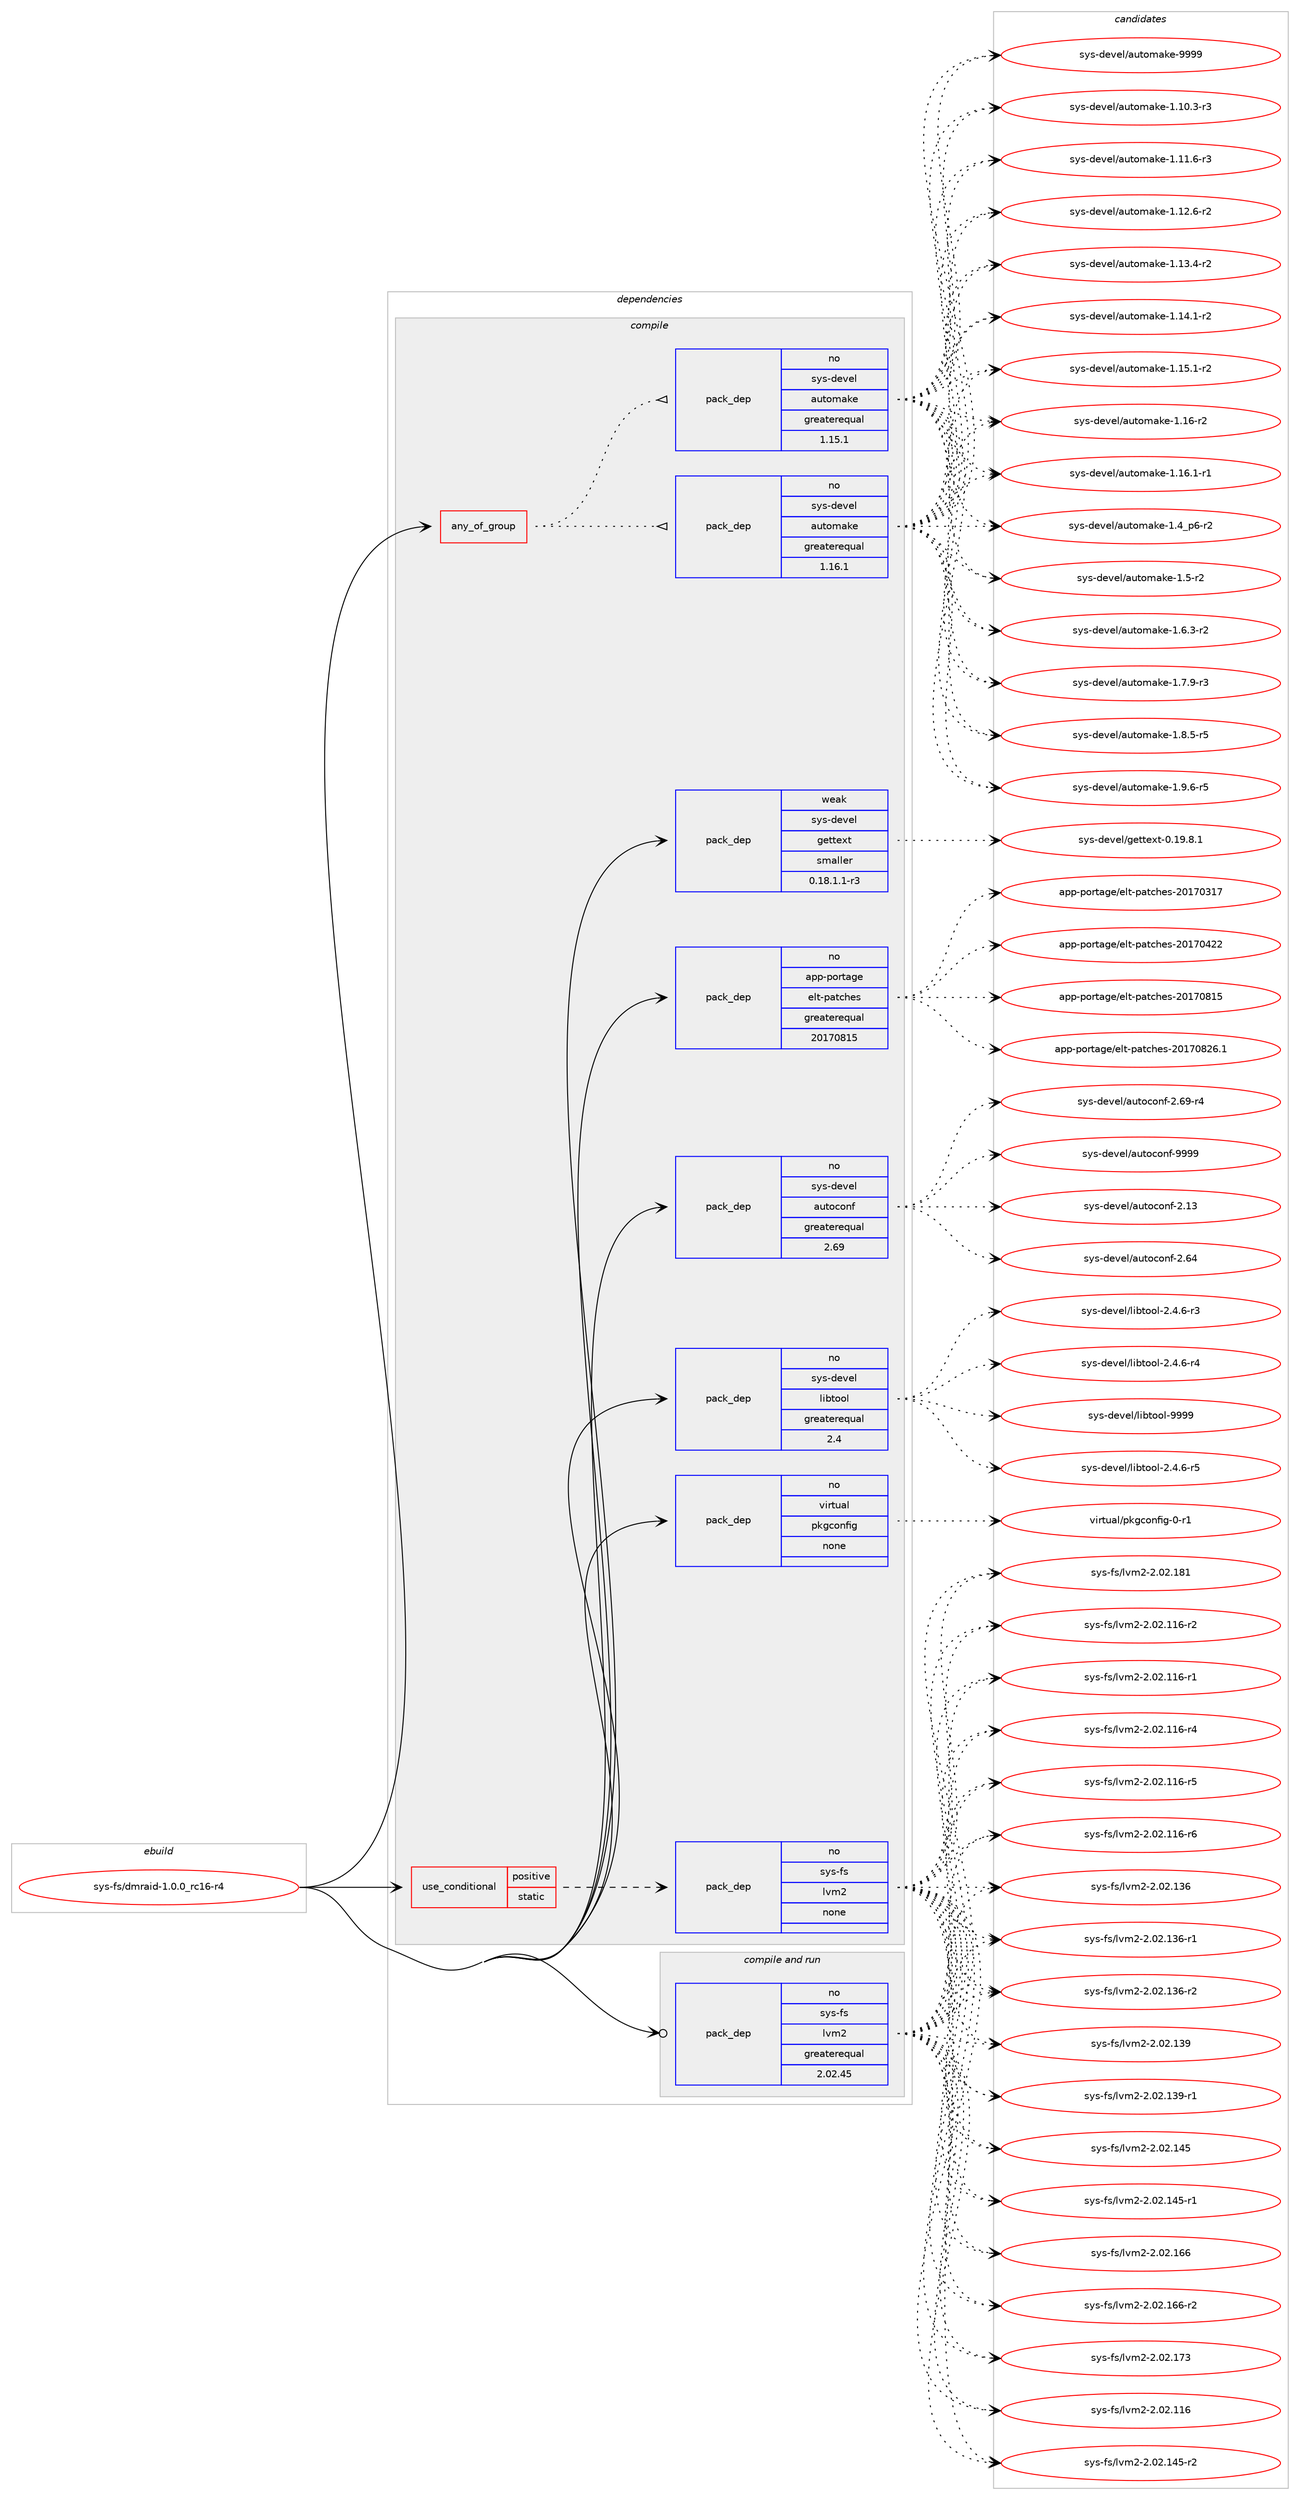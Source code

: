 digraph prolog {

# *************
# Graph options
# *************

newrank=true;
concentrate=true;
compound=true;
graph [rankdir=LR,fontname=Helvetica,fontsize=10,ranksep=1.5];#, ranksep=2.5, nodesep=0.2];
edge  [arrowhead=vee];
node  [fontname=Helvetica,fontsize=10];

# **********
# The ebuild
# **********

subgraph cluster_leftcol {
color=gray;
rank=same;
label=<<i>ebuild</i>>;
id [label="sys-fs/dmraid-1.0.0_rc16-r4", color=red, width=4, href="../sys-fs/dmraid-1.0.0_rc16-r4.svg"];
}

# ****************
# The dependencies
# ****************

subgraph cluster_midcol {
color=gray;
label=<<i>dependencies</i>>;
subgraph cluster_compile {
fillcolor="#eeeeee";
style=filled;
label=<<i>compile</i>>;
subgraph any151 {
dependency6496 [label=<<TABLE BORDER="0" CELLBORDER="1" CELLSPACING="0" CELLPADDING="4"><TR><TD CELLPADDING="10">any_of_group</TD></TR></TABLE>>, shape=none, color=red];subgraph pack5252 {
dependency6497 [label=<<TABLE BORDER="0" CELLBORDER="1" CELLSPACING="0" CELLPADDING="4" WIDTH="220"><TR><TD ROWSPAN="6" CELLPADDING="30">pack_dep</TD></TR><TR><TD WIDTH="110">no</TD></TR><TR><TD>sys-devel</TD></TR><TR><TD>automake</TD></TR><TR><TD>greaterequal</TD></TR><TR><TD>1.16.1</TD></TR></TABLE>>, shape=none, color=blue];
}
dependency6496:e -> dependency6497:w [weight=20,style="dotted",arrowhead="oinv"];
subgraph pack5253 {
dependency6498 [label=<<TABLE BORDER="0" CELLBORDER="1" CELLSPACING="0" CELLPADDING="4" WIDTH="220"><TR><TD ROWSPAN="6" CELLPADDING="30">pack_dep</TD></TR><TR><TD WIDTH="110">no</TD></TR><TR><TD>sys-devel</TD></TR><TR><TD>automake</TD></TR><TR><TD>greaterequal</TD></TR><TR><TD>1.15.1</TD></TR></TABLE>>, shape=none, color=blue];
}
dependency6496:e -> dependency6498:w [weight=20,style="dotted",arrowhead="oinv"];
}
id:e -> dependency6496:w [weight=20,style="solid",arrowhead="vee"];
subgraph cond1084 {
dependency6499 [label=<<TABLE BORDER="0" CELLBORDER="1" CELLSPACING="0" CELLPADDING="4"><TR><TD ROWSPAN="3" CELLPADDING="10">use_conditional</TD></TR><TR><TD>positive</TD></TR><TR><TD>static</TD></TR></TABLE>>, shape=none, color=red];
subgraph pack5254 {
dependency6500 [label=<<TABLE BORDER="0" CELLBORDER="1" CELLSPACING="0" CELLPADDING="4" WIDTH="220"><TR><TD ROWSPAN="6" CELLPADDING="30">pack_dep</TD></TR><TR><TD WIDTH="110">no</TD></TR><TR><TD>sys-fs</TD></TR><TR><TD>lvm2</TD></TR><TR><TD>none</TD></TR><TR><TD></TD></TR></TABLE>>, shape=none, color=blue];
}
dependency6499:e -> dependency6500:w [weight=20,style="dashed",arrowhead="vee"];
}
id:e -> dependency6499:w [weight=20,style="solid",arrowhead="vee"];
subgraph pack5255 {
dependency6501 [label=<<TABLE BORDER="0" CELLBORDER="1" CELLSPACING="0" CELLPADDING="4" WIDTH="220"><TR><TD ROWSPAN="6" CELLPADDING="30">pack_dep</TD></TR><TR><TD WIDTH="110">no</TD></TR><TR><TD>app-portage</TD></TR><TR><TD>elt-patches</TD></TR><TR><TD>greaterequal</TD></TR><TR><TD>20170815</TD></TR></TABLE>>, shape=none, color=blue];
}
id:e -> dependency6501:w [weight=20,style="solid",arrowhead="vee"];
subgraph pack5256 {
dependency6502 [label=<<TABLE BORDER="0" CELLBORDER="1" CELLSPACING="0" CELLPADDING="4" WIDTH="220"><TR><TD ROWSPAN="6" CELLPADDING="30">pack_dep</TD></TR><TR><TD WIDTH="110">no</TD></TR><TR><TD>sys-devel</TD></TR><TR><TD>autoconf</TD></TR><TR><TD>greaterequal</TD></TR><TR><TD>2.69</TD></TR></TABLE>>, shape=none, color=blue];
}
id:e -> dependency6502:w [weight=20,style="solid",arrowhead="vee"];
subgraph pack5257 {
dependency6503 [label=<<TABLE BORDER="0" CELLBORDER="1" CELLSPACING="0" CELLPADDING="4" WIDTH="220"><TR><TD ROWSPAN="6" CELLPADDING="30">pack_dep</TD></TR><TR><TD WIDTH="110">no</TD></TR><TR><TD>sys-devel</TD></TR><TR><TD>libtool</TD></TR><TR><TD>greaterequal</TD></TR><TR><TD>2.4</TD></TR></TABLE>>, shape=none, color=blue];
}
id:e -> dependency6503:w [weight=20,style="solid",arrowhead="vee"];
subgraph pack5258 {
dependency6504 [label=<<TABLE BORDER="0" CELLBORDER="1" CELLSPACING="0" CELLPADDING="4" WIDTH="220"><TR><TD ROWSPAN="6" CELLPADDING="30">pack_dep</TD></TR><TR><TD WIDTH="110">no</TD></TR><TR><TD>virtual</TD></TR><TR><TD>pkgconfig</TD></TR><TR><TD>none</TD></TR><TR><TD></TD></TR></TABLE>>, shape=none, color=blue];
}
id:e -> dependency6504:w [weight=20,style="solid",arrowhead="vee"];
subgraph pack5259 {
dependency6505 [label=<<TABLE BORDER="0" CELLBORDER="1" CELLSPACING="0" CELLPADDING="4" WIDTH="220"><TR><TD ROWSPAN="6" CELLPADDING="30">pack_dep</TD></TR><TR><TD WIDTH="110">weak</TD></TR><TR><TD>sys-devel</TD></TR><TR><TD>gettext</TD></TR><TR><TD>smaller</TD></TR><TR><TD>0.18.1.1-r3</TD></TR></TABLE>>, shape=none, color=blue];
}
id:e -> dependency6505:w [weight=20,style="solid",arrowhead="vee"];
}
subgraph cluster_compileandrun {
fillcolor="#eeeeee";
style=filled;
label=<<i>compile and run</i>>;
subgraph pack5260 {
dependency6506 [label=<<TABLE BORDER="0" CELLBORDER="1" CELLSPACING="0" CELLPADDING="4" WIDTH="220"><TR><TD ROWSPAN="6" CELLPADDING="30">pack_dep</TD></TR><TR><TD WIDTH="110">no</TD></TR><TR><TD>sys-fs</TD></TR><TR><TD>lvm2</TD></TR><TR><TD>greaterequal</TD></TR><TR><TD>2.02.45</TD></TR></TABLE>>, shape=none, color=blue];
}
id:e -> dependency6506:w [weight=20,style="solid",arrowhead="odotvee"];
}
subgraph cluster_run {
fillcolor="#eeeeee";
style=filled;
label=<<i>run</i>>;
}
}

# **************
# The candidates
# **************

subgraph cluster_choices {
rank=same;
color=gray;
label=<<i>candidates</i>>;

subgraph choice5252 {
color=black;
nodesep=1;
choice11512111545100101118101108479711711611110997107101454946494846514511451 [label="sys-devel/automake-1.10.3-r3", color=red, width=4,href="../sys-devel/automake-1.10.3-r3.svg"];
choice11512111545100101118101108479711711611110997107101454946494946544511451 [label="sys-devel/automake-1.11.6-r3", color=red, width=4,href="../sys-devel/automake-1.11.6-r3.svg"];
choice11512111545100101118101108479711711611110997107101454946495046544511450 [label="sys-devel/automake-1.12.6-r2", color=red, width=4,href="../sys-devel/automake-1.12.6-r2.svg"];
choice11512111545100101118101108479711711611110997107101454946495146524511450 [label="sys-devel/automake-1.13.4-r2", color=red, width=4,href="../sys-devel/automake-1.13.4-r2.svg"];
choice11512111545100101118101108479711711611110997107101454946495246494511450 [label="sys-devel/automake-1.14.1-r2", color=red, width=4,href="../sys-devel/automake-1.14.1-r2.svg"];
choice11512111545100101118101108479711711611110997107101454946495346494511450 [label="sys-devel/automake-1.15.1-r2", color=red, width=4,href="../sys-devel/automake-1.15.1-r2.svg"];
choice1151211154510010111810110847971171161111099710710145494649544511450 [label="sys-devel/automake-1.16-r2", color=red, width=4,href="../sys-devel/automake-1.16-r2.svg"];
choice11512111545100101118101108479711711611110997107101454946495446494511449 [label="sys-devel/automake-1.16.1-r1", color=red, width=4,href="../sys-devel/automake-1.16.1-r1.svg"];
choice115121115451001011181011084797117116111109971071014549465295112544511450 [label="sys-devel/automake-1.4_p6-r2", color=red, width=4,href="../sys-devel/automake-1.4_p6-r2.svg"];
choice11512111545100101118101108479711711611110997107101454946534511450 [label="sys-devel/automake-1.5-r2", color=red, width=4,href="../sys-devel/automake-1.5-r2.svg"];
choice115121115451001011181011084797117116111109971071014549465446514511450 [label="sys-devel/automake-1.6.3-r2", color=red, width=4,href="../sys-devel/automake-1.6.3-r2.svg"];
choice115121115451001011181011084797117116111109971071014549465546574511451 [label="sys-devel/automake-1.7.9-r3", color=red, width=4,href="../sys-devel/automake-1.7.9-r3.svg"];
choice115121115451001011181011084797117116111109971071014549465646534511453 [label="sys-devel/automake-1.8.5-r5", color=red, width=4,href="../sys-devel/automake-1.8.5-r5.svg"];
choice115121115451001011181011084797117116111109971071014549465746544511453 [label="sys-devel/automake-1.9.6-r5", color=red, width=4,href="../sys-devel/automake-1.9.6-r5.svg"];
choice115121115451001011181011084797117116111109971071014557575757 [label="sys-devel/automake-9999", color=red, width=4,href="../sys-devel/automake-9999.svg"];
dependency6497:e -> choice11512111545100101118101108479711711611110997107101454946494846514511451:w [style=dotted,weight="100"];
dependency6497:e -> choice11512111545100101118101108479711711611110997107101454946494946544511451:w [style=dotted,weight="100"];
dependency6497:e -> choice11512111545100101118101108479711711611110997107101454946495046544511450:w [style=dotted,weight="100"];
dependency6497:e -> choice11512111545100101118101108479711711611110997107101454946495146524511450:w [style=dotted,weight="100"];
dependency6497:e -> choice11512111545100101118101108479711711611110997107101454946495246494511450:w [style=dotted,weight="100"];
dependency6497:e -> choice11512111545100101118101108479711711611110997107101454946495346494511450:w [style=dotted,weight="100"];
dependency6497:e -> choice1151211154510010111810110847971171161111099710710145494649544511450:w [style=dotted,weight="100"];
dependency6497:e -> choice11512111545100101118101108479711711611110997107101454946495446494511449:w [style=dotted,weight="100"];
dependency6497:e -> choice115121115451001011181011084797117116111109971071014549465295112544511450:w [style=dotted,weight="100"];
dependency6497:e -> choice11512111545100101118101108479711711611110997107101454946534511450:w [style=dotted,weight="100"];
dependency6497:e -> choice115121115451001011181011084797117116111109971071014549465446514511450:w [style=dotted,weight="100"];
dependency6497:e -> choice115121115451001011181011084797117116111109971071014549465546574511451:w [style=dotted,weight="100"];
dependency6497:e -> choice115121115451001011181011084797117116111109971071014549465646534511453:w [style=dotted,weight="100"];
dependency6497:e -> choice115121115451001011181011084797117116111109971071014549465746544511453:w [style=dotted,weight="100"];
dependency6497:e -> choice115121115451001011181011084797117116111109971071014557575757:w [style=dotted,weight="100"];
}
subgraph choice5253 {
color=black;
nodesep=1;
choice11512111545100101118101108479711711611110997107101454946494846514511451 [label="sys-devel/automake-1.10.3-r3", color=red, width=4,href="../sys-devel/automake-1.10.3-r3.svg"];
choice11512111545100101118101108479711711611110997107101454946494946544511451 [label="sys-devel/automake-1.11.6-r3", color=red, width=4,href="../sys-devel/automake-1.11.6-r3.svg"];
choice11512111545100101118101108479711711611110997107101454946495046544511450 [label="sys-devel/automake-1.12.6-r2", color=red, width=4,href="../sys-devel/automake-1.12.6-r2.svg"];
choice11512111545100101118101108479711711611110997107101454946495146524511450 [label="sys-devel/automake-1.13.4-r2", color=red, width=4,href="../sys-devel/automake-1.13.4-r2.svg"];
choice11512111545100101118101108479711711611110997107101454946495246494511450 [label="sys-devel/automake-1.14.1-r2", color=red, width=4,href="../sys-devel/automake-1.14.1-r2.svg"];
choice11512111545100101118101108479711711611110997107101454946495346494511450 [label="sys-devel/automake-1.15.1-r2", color=red, width=4,href="../sys-devel/automake-1.15.1-r2.svg"];
choice1151211154510010111810110847971171161111099710710145494649544511450 [label="sys-devel/automake-1.16-r2", color=red, width=4,href="../sys-devel/automake-1.16-r2.svg"];
choice11512111545100101118101108479711711611110997107101454946495446494511449 [label="sys-devel/automake-1.16.1-r1", color=red, width=4,href="../sys-devel/automake-1.16.1-r1.svg"];
choice115121115451001011181011084797117116111109971071014549465295112544511450 [label="sys-devel/automake-1.4_p6-r2", color=red, width=4,href="../sys-devel/automake-1.4_p6-r2.svg"];
choice11512111545100101118101108479711711611110997107101454946534511450 [label="sys-devel/automake-1.5-r2", color=red, width=4,href="../sys-devel/automake-1.5-r2.svg"];
choice115121115451001011181011084797117116111109971071014549465446514511450 [label="sys-devel/automake-1.6.3-r2", color=red, width=4,href="../sys-devel/automake-1.6.3-r2.svg"];
choice115121115451001011181011084797117116111109971071014549465546574511451 [label="sys-devel/automake-1.7.9-r3", color=red, width=4,href="../sys-devel/automake-1.7.9-r3.svg"];
choice115121115451001011181011084797117116111109971071014549465646534511453 [label="sys-devel/automake-1.8.5-r5", color=red, width=4,href="../sys-devel/automake-1.8.5-r5.svg"];
choice115121115451001011181011084797117116111109971071014549465746544511453 [label="sys-devel/automake-1.9.6-r5", color=red, width=4,href="../sys-devel/automake-1.9.6-r5.svg"];
choice115121115451001011181011084797117116111109971071014557575757 [label="sys-devel/automake-9999", color=red, width=4,href="../sys-devel/automake-9999.svg"];
dependency6498:e -> choice11512111545100101118101108479711711611110997107101454946494846514511451:w [style=dotted,weight="100"];
dependency6498:e -> choice11512111545100101118101108479711711611110997107101454946494946544511451:w [style=dotted,weight="100"];
dependency6498:e -> choice11512111545100101118101108479711711611110997107101454946495046544511450:w [style=dotted,weight="100"];
dependency6498:e -> choice11512111545100101118101108479711711611110997107101454946495146524511450:w [style=dotted,weight="100"];
dependency6498:e -> choice11512111545100101118101108479711711611110997107101454946495246494511450:w [style=dotted,weight="100"];
dependency6498:e -> choice11512111545100101118101108479711711611110997107101454946495346494511450:w [style=dotted,weight="100"];
dependency6498:e -> choice1151211154510010111810110847971171161111099710710145494649544511450:w [style=dotted,weight="100"];
dependency6498:e -> choice11512111545100101118101108479711711611110997107101454946495446494511449:w [style=dotted,weight="100"];
dependency6498:e -> choice115121115451001011181011084797117116111109971071014549465295112544511450:w [style=dotted,weight="100"];
dependency6498:e -> choice11512111545100101118101108479711711611110997107101454946534511450:w [style=dotted,weight="100"];
dependency6498:e -> choice115121115451001011181011084797117116111109971071014549465446514511450:w [style=dotted,weight="100"];
dependency6498:e -> choice115121115451001011181011084797117116111109971071014549465546574511451:w [style=dotted,weight="100"];
dependency6498:e -> choice115121115451001011181011084797117116111109971071014549465646534511453:w [style=dotted,weight="100"];
dependency6498:e -> choice115121115451001011181011084797117116111109971071014549465746544511453:w [style=dotted,weight="100"];
dependency6498:e -> choice115121115451001011181011084797117116111109971071014557575757:w [style=dotted,weight="100"];
}
subgraph choice5254 {
color=black;
nodesep=1;
choice1151211154510211547108118109504550464850464949544511449 [label="sys-fs/lvm2-2.02.116-r1", color=red, width=4,href="../sys-fs/lvm2-2.02.116-r1.svg"];
choice1151211154510211547108118109504550464850464949544511450 [label="sys-fs/lvm2-2.02.116-r2", color=red, width=4,href="../sys-fs/lvm2-2.02.116-r2.svg"];
choice1151211154510211547108118109504550464850464949544511452 [label="sys-fs/lvm2-2.02.116-r4", color=red, width=4,href="../sys-fs/lvm2-2.02.116-r4.svg"];
choice1151211154510211547108118109504550464850464949544511453 [label="sys-fs/lvm2-2.02.116-r5", color=red, width=4,href="../sys-fs/lvm2-2.02.116-r5.svg"];
choice1151211154510211547108118109504550464850464949544511454 [label="sys-fs/lvm2-2.02.116-r6", color=red, width=4,href="../sys-fs/lvm2-2.02.116-r6.svg"];
choice115121115451021154710811810950455046485046495154 [label="sys-fs/lvm2-2.02.136", color=red, width=4,href="../sys-fs/lvm2-2.02.136.svg"];
choice1151211154510211547108118109504550464850464951544511449 [label="sys-fs/lvm2-2.02.136-r1", color=red, width=4,href="../sys-fs/lvm2-2.02.136-r1.svg"];
choice1151211154510211547108118109504550464850464951544511450 [label="sys-fs/lvm2-2.02.136-r2", color=red, width=4,href="../sys-fs/lvm2-2.02.136-r2.svg"];
choice115121115451021154710811810950455046485046495157 [label="sys-fs/lvm2-2.02.139", color=red, width=4,href="../sys-fs/lvm2-2.02.139.svg"];
choice1151211154510211547108118109504550464850464951574511449 [label="sys-fs/lvm2-2.02.139-r1", color=red, width=4,href="../sys-fs/lvm2-2.02.139-r1.svg"];
choice115121115451021154710811810950455046485046495253 [label="sys-fs/lvm2-2.02.145", color=red, width=4,href="../sys-fs/lvm2-2.02.145.svg"];
choice1151211154510211547108118109504550464850464952534511449 [label="sys-fs/lvm2-2.02.145-r1", color=red, width=4,href="../sys-fs/lvm2-2.02.145-r1.svg"];
choice115121115451021154710811810950455046485046495454 [label="sys-fs/lvm2-2.02.166", color=red, width=4,href="../sys-fs/lvm2-2.02.166.svg"];
choice1151211154510211547108118109504550464850464954544511450 [label="sys-fs/lvm2-2.02.166-r2", color=red, width=4,href="../sys-fs/lvm2-2.02.166-r2.svg"];
choice115121115451021154710811810950455046485046495551 [label="sys-fs/lvm2-2.02.173", color=red, width=4,href="../sys-fs/lvm2-2.02.173.svg"];
choice115121115451021154710811810950455046485046494954 [label="sys-fs/lvm2-2.02.116", color=red, width=4,href="../sys-fs/lvm2-2.02.116.svg"];
choice1151211154510211547108118109504550464850464952534511450 [label="sys-fs/lvm2-2.02.145-r2", color=red, width=4,href="../sys-fs/lvm2-2.02.145-r2.svg"];
choice115121115451021154710811810950455046485046495649 [label="sys-fs/lvm2-2.02.181", color=red, width=4,href="../sys-fs/lvm2-2.02.181.svg"];
dependency6500:e -> choice1151211154510211547108118109504550464850464949544511449:w [style=dotted,weight="100"];
dependency6500:e -> choice1151211154510211547108118109504550464850464949544511450:w [style=dotted,weight="100"];
dependency6500:e -> choice1151211154510211547108118109504550464850464949544511452:w [style=dotted,weight="100"];
dependency6500:e -> choice1151211154510211547108118109504550464850464949544511453:w [style=dotted,weight="100"];
dependency6500:e -> choice1151211154510211547108118109504550464850464949544511454:w [style=dotted,weight="100"];
dependency6500:e -> choice115121115451021154710811810950455046485046495154:w [style=dotted,weight="100"];
dependency6500:e -> choice1151211154510211547108118109504550464850464951544511449:w [style=dotted,weight="100"];
dependency6500:e -> choice1151211154510211547108118109504550464850464951544511450:w [style=dotted,weight="100"];
dependency6500:e -> choice115121115451021154710811810950455046485046495157:w [style=dotted,weight="100"];
dependency6500:e -> choice1151211154510211547108118109504550464850464951574511449:w [style=dotted,weight="100"];
dependency6500:e -> choice115121115451021154710811810950455046485046495253:w [style=dotted,weight="100"];
dependency6500:e -> choice1151211154510211547108118109504550464850464952534511449:w [style=dotted,weight="100"];
dependency6500:e -> choice115121115451021154710811810950455046485046495454:w [style=dotted,weight="100"];
dependency6500:e -> choice1151211154510211547108118109504550464850464954544511450:w [style=dotted,weight="100"];
dependency6500:e -> choice115121115451021154710811810950455046485046495551:w [style=dotted,weight="100"];
dependency6500:e -> choice115121115451021154710811810950455046485046494954:w [style=dotted,weight="100"];
dependency6500:e -> choice1151211154510211547108118109504550464850464952534511450:w [style=dotted,weight="100"];
dependency6500:e -> choice115121115451021154710811810950455046485046495649:w [style=dotted,weight="100"];
}
subgraph choice5255 {
color=black;
nodesep=1;
choice97112112451121111141169710310147101108116451129711699104101115455048495548514955 [label="app-portage/elt-patches-20170317", color=red, width=4,href="../app-portage/elt-patches-20170317.svg"];
choice97112112451121111141169710310147101108116451129711699104101115455048495548525050 [label="app-portage/elt-patches-20170422", color=red, width=4,href="../app-portage/elt-patches-20170422.svg"];
choice97112112451121111141169710310147101108116451129711699104101115455048495548564953 [label="app-portage/elt-patches-20170815", color=red, width=4,href="../app-portage/elt-patches-20170815.svg"];
choice971121124511211111411697103101471011081164511297116991041011154550484955485650544649 [label="app-portage/elt-patches-20170826.1", color=red, width=4,href="../app-portage/elt-patches-20170826.1.svg"];
dependency6501:e -> choice97112112451121111141169710310147101108116451129711699104101115455048495548514955:w [style=dotted,weight="100"];
dependency6501:e -> choice97112112451121111141169710310147101108116451129711699104101115455048495548525050:w [style=dotted,weight="100"];
dependency6501:e -> choice97112112451121111141169710310147101108116451129711699104101115455048495548564953:w [style=dotted,weight="100"];
dependency6501:e -> choice971121124511211111411697103101471011081164511297116991041011154550484955485650544649:w [style=dotted,weight="100"];
}
subgraph choice5256 {
color=black;
nodesep=1;
choice115121115451001011181011084797117116111991111101024550464951 [label="sys-devel/autoconf-2.13", color=red, width=4,href="../sys-devel/autoconf-2.13.svg"];
choice115121115451001011181011084797117116111991111101024550465452 [label="sys-devel/autoconf-2.64", color=red, width=4,href="../sys-devel/autoconf-2.64.svg"];
choice1151211154510010111810110847971171161119911111010245504654574511452 [label="sys-devel/autoconf-2.69-r4", color=red, width=4,href="../sys-devel/autoconf-2.69-r4.svg"];
choice115121115451001011181011084797117116111991111101024557575757 [label="sys-devel/autoconf-9999", color=red, width=4,href="../sys-devel/autoconf-9999.svg"];
dependency6502:e -> choice115121115451001011181011084797117116111991111101024550464951:w [style=dotted,weight="100"];
dependency6502:e -> choice115121115451001011181011084797117116111991111101024550465452:w [style=dotted,weight="100"];
dependency6502:e -> choice1151211154510010111810110847971171161119911111010245504654574511452:w [style=dotted,weight="100"];
dependency6502:e -> choice115121115451001011181011084797117116111991111101024557575757:w [style=dotted,weight="100"];
}
subgraph choice5257 {
color=black;
nodesep=1;
choice1151211154510010111810110847108105981161111111084550465246544511451 [label="sys-devel/libtool-2.4.6-r3", color=red, width=4,href="../sys-devel/libtool-2.4.6-r3.svg"];
choice1151211154510010111810110847108105981161111111084550465246544511452 [label="sys-devel/libtool-2.4.6-r4", color=red, width=4,href="../sys-devel/libtool-2.4.6-r4.svg"];
choice1151211154510010111810110847108105981161111111084550465246544511453 [label="sys-devel/libtool-2.4.6-r5", color=red, width=4,href="../sys-devel/libtool-2.4.6-r5.svg"];
choice1151211154510010111810110847108105981161111111084557575757 [label="sys-devel/libtool-9999", color=red, width=4,href="../sys-devel/libtool-9999.svg"];
dependency6503:e -> choice1151211154510010111810110847108105981161111111084550465246544511451:w [style=dotted,weight="100"];
dependency6503:e -> choice1151211154510010111810110847108105981161111111084550465246544511452:w [style=dotted,weight="100"];
dependency6503:e -> choice1151211154510010111810110847108105981161111111084550465246544511453:w [style=dotted,weight="100"];
dependency6503:e -> choice1151211154510010111810110847108105981161111111084557575757:w [style=dotted,weight="100"];
}
subgraph choice5258 {
color=black;
nodesep=1;
choice11810511411611797108471121071039911111010210510345484511449 [label="virtual/pkgconfig-0-r1", color=red, width=4,href="../virtual/pkgconfig-0-r1.svg"];
dependency6504:e -> choice11810511411611797108471121071039911111010210510345484511449:w [style=dotted,weight="100"];
}
subgraph choice5259 {
color=black;
nodesep=1;
choice1151211154510010111810110847103101116116101120116454846495746564649 [label="sys-devel/gettext-0.19.8.1", color=red, width=4,href="../sys-devel/gettext-0.19.8.1.svg"];
dependency6505:e -> choice1151211154510010111810110847103101116116101120116454846495746564649:w [style=dotted,weight="100"];
}
subgraph choice5260 {
color=black;
nodesep=1;
choice1151211154510211547108118109504550464850464949544511449 [label="sys-fs/lvm2-2.02.116-r1", color=red, width=4,href="../sys-fs/lvm2-2.02.116-r1.svg"];
choice1151211154510211547108118109504550464850464949544511450 [label="sys-fs/lvm2-2.02.116-r2", color=red, width=4,href="../sys-fs/lvm2-2.02.116-r2.svg"];
choice1151211154510211547108118109504550464850464949544511452 [label="sys-fs/lvm2-2.02.116-r4", color=red, width=4,href="../sys-fs/lvm2-2.02.116-r4.svg"];
choice1151211154510211547108118109504550464850464949544511453 [label="sys-fs/lvm2-2.02.116-r5", color=red, width=4,href="../sys-fs/lvm2-2.02.116-r5.svg"];
choice1151211154510211547108118109504550464850464949544511454 [label="sys-fs/lvm2-2.02.116-r6", color=red, width=4,href="../sys-fs/lvm2-2.02.116-r6.svg"];
choice115121115451021154710811810950455046485046495154 [label="sys-fs/lvm2-2.02.136", color=red, width=4,href="../sys-fs/lvm2-2.02.136.svg"];
choice1151211154510211547108118109504550464850464951544511449 [label="sys-fs/lvm2-2.02.136-r1", color=red, width=4,href="../sys-fs/lvm2-2.02.136-r1.svg"];
choice1151211154510211547108118109504550464850464951544511450 [label="sys-fs/lvm2-2.02.136-r2", color=red, width=4,href="../sys-fs/lvm2-2.02.136-r2.svg"];
choice115121115451021154710811810950455046485046495157 [label="sys-fs/lvm2-2.02.139", color=red, width=4,href="../sys-fs/lvm2-2.02.139.svg"];
choice1151211154510211547108118109504550464850464951574511449 [label="sys-fs/lvm2-2.02.139-r1", color=red, width=4,href="../sys-fs/lvm2-2.02.139-r1.svg"];
choice115121115451021154710811810950455046485046495253 [label="sys-fs/lvm2-2.02.145", color=red, width=4,href="../sys-fs/lvm2-2.02.145.svg"];
choice1151211154510211547108118109504550464850464952534511449 [label="sys-fs/lvm2-2.02.145-r1", color=red, width=4,href="../sys-fs/lvm2-2.02.145-r1.svg"];
choice115121115451021154710811810950455046485046495454 [label="sys-fs/lvm2-2.02.166", color=red, width=4,href="../sys-fs/lvm2-2.02.166.svg"];
choice1151211154510211547108118109504550464850464954544511450 [label="sys-fs/lvm2-2.02.166-r2", color=red, width=4,href="../sys-fs/lvm2-2.02.166-r2.svg"];
choice115121115451021154710811810950455046485046495551 [label="sys-fs/lvm2-2.02.173", color=red, width=4,href="../sys-fs/lvm2-2.02.173.svg"];
choice115121115451021154710811810950455046485046494954 [label="sys-fs/lvm2-2.02.116", color=red, width=4,href="../sys-fs/lvm2-2.02.116.svg"];
choice1151211154510211547108118109504550464850464952534511450 [label="sys-fs/lvm2-2.02.145-r2", color=red, width=4,href="../sys-fs/lvm2-2.02.145-r2.svg"];
choice115121115451021154710811810950455046485046495649 [label="sys-fs/lvm2-2.02.181", color=red, width=4,href="../sys-fs/lvm2-2.02.181.svg"];
dependency6506:e -> choice1151211154510211547108118109504550464850464949544511449:w [style=dotted,weight="100"];
dependency6506:e -> choice1151211154510211547108118109504550464850464949544511450:w [style=dotted,weight="100"];
dependency6506:e -> choice1151211154510211547108118109504550464850464949544511452:w [style=dotted,weight="100"];
dependency6506:e -> choice1151211154510211547108118109504550464850464949544511453:w [style=dotted,weight="100"];
dependency6506:e -> choice1151211154510211547108118109504550464850464949544511454:w [style=dotted,weight="100"];
dependency6506:e -> choice115121115451021154710811810950455046485046495154:w [style=dotted,weight="100"];
dependency6506:e -> choice1151211154510211547108118109504550464850464951544511449:w [style=dotted,weight="100"];
dependency6506:e -> choice1151211154510211547108118109504550464850464951544511450:w [style=dotted,weight="100"];
dependency6506:e -> choice115121115451021154710811810950455046485046495157:w [style=dotted,weight="100"];
dependency6506:e -> choice1151211154510211547108118109504550464850464951574511449:w [style=dotted,weight="100"];
dependency6506:e -> choice115121115451021154710811810950455046485046495253:w [style=dotted,weight="100"];
dependency6506:e -> choice1151211154510211547108118109504550464850464952534511449:w [style=dotted,weight="100"];
dependency6506:e -> choice115121115451021154710811810950455046485046495454:w [style=dotted,weight="100"];
dependency6506:e -> choice1151211154510211547108118109504550464850464954544511450:w [style=dotted,weight="100"];
dependency6506:e -> choice115121115451021154710811810950455046485046495551:w [style=dotted,weight="100"];
dependency6506:e -> choice115121115451021154710811810950455046485046494954:w [style=dotted,weight="100"];
dependency6506:e -> choice1151211154510211547108118109504550464850464952534511450:w [style=dotted,weight="100"];
dependency6506:e -> choice115121115451021154710811810950455046485046495649:w [style=dotted,weight="100"];
}
}

}
